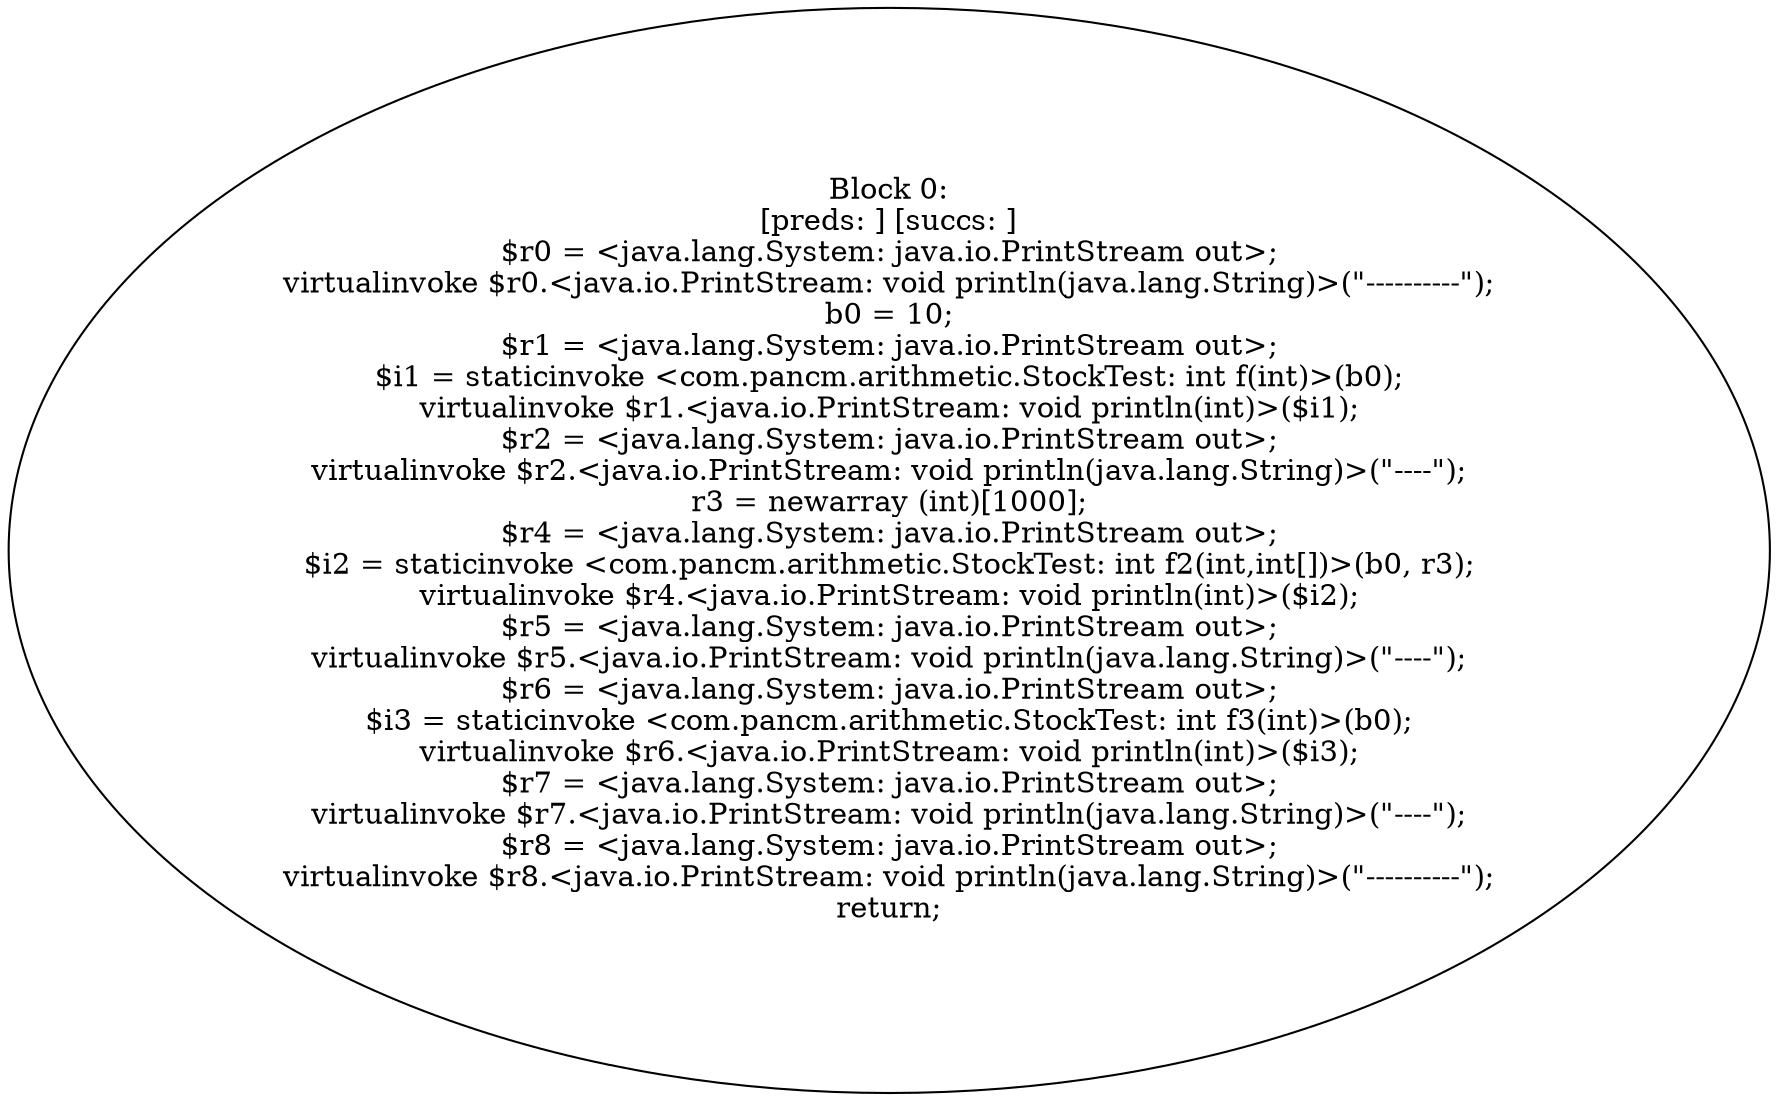 digraph "unitGraph" {
    "Block 0:
[preds: ] [succs: ]
$r0 = <java.lang.System: java.io.PrintStream out>;
virtualinvoke $r0.<java.io.PrintStream: void println(java.lang.String)>(\"----------\");
b0 = 10;
$r1 = <java.lang.System: java.io.PrintStream out>;
$i1 = staticinvoke <com.pancm.arithmetic.StockTest: int f(int)>(b0);
virtualinvoke $r1.<java.io.PrintStream: void println(int)>($i1);
$r2 = <java.lang.System: java.io.PrintStream out>;
virtualinvoke $r2.<java.io.PrintStream: void println(java.lang.String)>(\"----\");
r3 = newarray (int)[1000];
$r4 = <java.lang.System: java.io.PrintStream out>;
$i2 = staticinvoke <com.pancm.arithmetic.StockTest: int f2(int,int[])>(b0, r3);
virtualinvoke $r4.<java.io.PrintStream: void println(int)>($i2);
$r5 = <java.lang.System: java.io.PrintStream out>;
virtualinvoke $r5.<java.io.PrintStream: void println(java.lang.String)>(\"----\");
$r6 = <java.lang.System: java.io.PrintStream out>;
$i3 = staticinvoke <com.pancm.arithmetic.StockTest: int f3(int)>(b0);
virtualinvoke $r6.<java.io.PrintStream: void println(int)>($i3);
$r7 = <java.lang.System: java.io.PrintStream out>;
virtualinvoke $r7.<java.io.PrintStream: void println(java.lang.String)>(\"----\");
$r8 = <java.lang.System: java.io.PrintStream out>;
virtualinvoke $r8.<java.io.PrintStream: void println(java.lang.String)>(\"----------\");
return;
"
}

